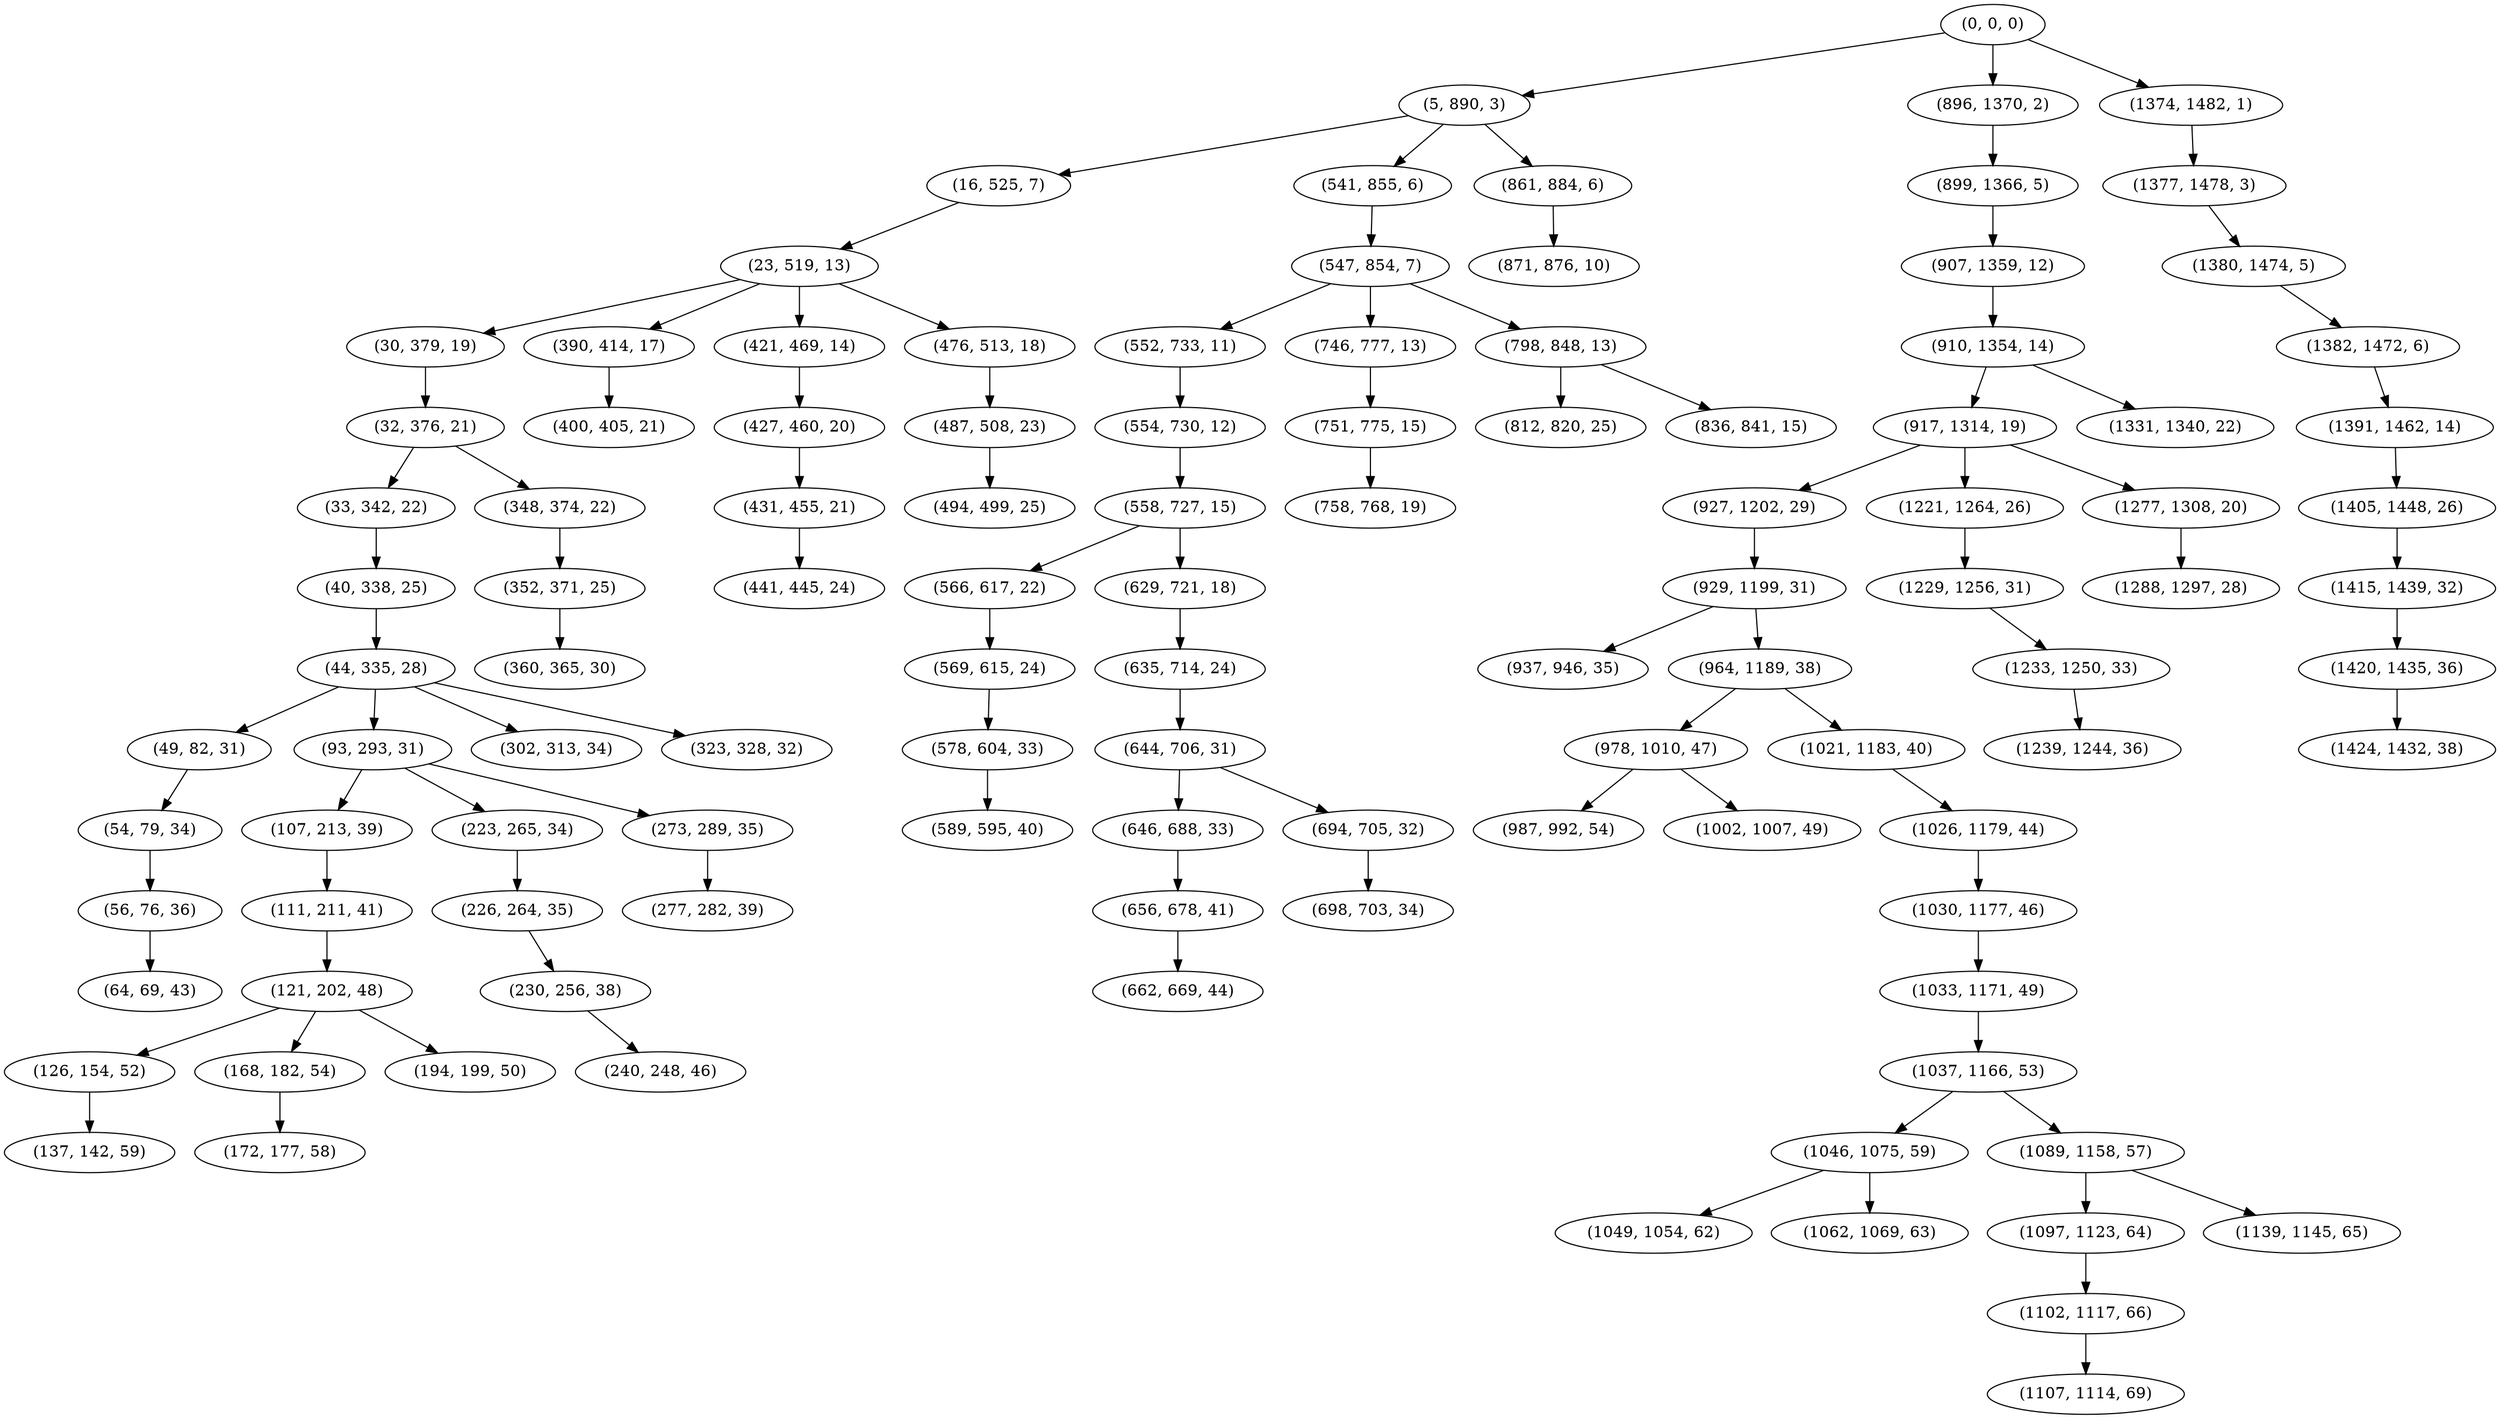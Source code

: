 digraph tree {
    "(0, 0, 0)";
    "(5, 890, 3)";
    "(16, 525, 7)";
    "(23, 519, 13)";
    "(30, 379, 19)";
    "(32, 376, 21)";
    "(33, 342, 22)";
    "(40, 338, 25)";
    "(44, 335, 28)";
    "(49, 82, 31)";
    "(54, 79, 34)";
    "(56, 76, 36)";
    "(64, 69, 43)";
    "(93, 293, 31)";
    "(107, 213, 39)";
    "(111, 211, 41)";
    "(121, 202, 48)";
    "(126, 154, 52)";
    "(137, 142, 59)";
    "(168, 182, 54)";
    "(172, 177, 58)";
    "(194, 199, 50)";
    "(223, 265, 34)";
    "(226, 264, 35)";
    "(230, 256, 38)";
    "(240, 248, 46)";
    "(273, 289, 35)";
    "(277, 282, 39)";
    "(302, 313, 34)";
    "(323, 328, 32)";
    "(348, 374, 22)";
    "(352, 371, 25)";
    "(360, 365, 30)";
    "(390, 414, 17)";
    "(400, 405, 21)";
    "(421, 469, 14)";
    "(427, 460, 20)";
    "(431, 455, 21)";
    "(441, 445, 24)";
    "(476, 513, 18)";
    "(487, 508, 23)";
    "(494, 499, 25)";
    "(541, 855, 6)";
    "(547, 854, 7)";
    "(552, 733, 11)";
    "(554, 730, 12)";
    "(558, 727, 15)";
    "(566, 617, 22)";
    "(569, 615, 24)";
    "(578, 604, 33)";
    "(589, 595, 40)";
    "(629, 721, 18)";
    "(635, 714, 24)";
    "(644, 706, 31)";
    "(646, 688, 33)";
    "(656, 678, 41)";
    "(662, 669, 44)";
    "(694, 705, 32)";
    "(698, 703, 34)";
    "(746, 777, 13)";
    "(751, 775, 15)";
    "(758, 768, 19)";
    "(798, 848, 13)";
    "(812, 820, 25)";
    "(836, 841, 15)";
    "(861, 884, 6)";
    "(871, 876, 10)";
    "(896, 1370, 2)";
    "(899, 1366, 5)";
    "(907, 1359, 12)";
    "(910, 1354, 14)";
    "(917, 1314, 19)";
    "(927, 1202, 29)";
    "(929, 1199, 31)";
    "(937, 946, 35)";
    "(964, 1189, 38)";
    "(978, 1010, 47)";
    "(987, 992, 54)";
    "(1002, 1007, 49)";
    "(1021, 1183, 40)";
    "(1026, 1179, 44)";
    "(1030, 1177, 46)";
    "(1033, 1171, 49)";
    "(1037, 1166, 53)";
    "(1046, 1075, 59)";
    "(1049, 1054, 62)";
    "(1062, 1069, 63)";
    "(1089, 1158, 57)";
    "(1097, 1123, 64)";
    "(1102, 1117, 66)";
    "(1107, 1114, 69)";
    "(1139, 1145, 65)";
    "(1221, 1264, 26)";
    "(1229, 1256, 31)";
    "(1233, 1250, 33)";
    "(1239, 1244, 36)";
    "(1277, 1308, 20)";
    "(1288, 1297, 28)";
    "(1331, 1340, 22)";
    "(1374, 1482, 1)";
    "(1377, 1478, 3)";
    "(1380, 1474, 5)";
    "(1382, 1472, 6)";
    "(1391, 1462, 14)";
    "(1405, 1448, 26)";
    "(1415, 1439, 32)";
    "(1420, 1435, 36)";
    "(1424, 1432, 38)";
    "(0, 0, 0)" -> "(5, 890, 3)";
    "(0, 0, 0)" -> "(896, 1370, 2)";
    "(0, 0, 0)" -> "(1374, 1482, 1)";
    "(5, 890, 3)" -> "(16, 525, 7)";
    "(5, 890, 3)" -> "(541, 855, 6)";
    "(5, 890, 3)" -> "(861, 884, 6)";
    "(16, 525, 7)" -> "(23, 519, 13)";
    "(23, 519, 13)" -> "(30, 379, 19)";
    "(23, 519, 13)" -> "(390, 414, 17)";
    "(23, 519, 13)" -> "(421, 469, 14)";
    "(23, 519, 13)" -> "(476, 513, 18)";
    "(30, 379, 19)" -> "(32, 376, 21)";
    "(32, 376, 21)" -> "(33, 342, 22)";
    "(32, 376, 21)" -> "(348, 374, 22)";
    "(33, 342, 22)" -> "(40, 338, 25)";
    "(40, 338, 25)" -> "(44, 335, 28)";
    "(44, 335, 28)" -> "(49, 82, 31)";
    "(44, 335, 28)" -> "(93, 293, 31)";
    "(44, 335, 28)" -> "(302, 313, 34)";
    "(44, 335, 28)" -> "(323, 328, 32)";
    "(49, 82, 31)" -> "(54, 79, 34)";
    "(54, 79, 34)" -> "(56, 76, 36)";
    "(56, 76, 36)" -> "(64, 69, 43)";
    "(93, 293, 31)" -> "(107, 213, 39)";
    "(93, 293, 31)" -> "(223, 265, 34)";
    "(93, 293, 31)" -> "(273, 289, 35)";
    "(107, 213, 39)" -> "(111, 211, 41)";
    "(111, 211, 41)" -> "(121, 202, 48)";
    "(121, 202, 48)" -> "(126, 154, 52)";
    "(121, 202, 48)" -> "(168, 182, 54)";
    "(121, 202, 48)" -> "(194, 199, 50)";
    "(126, 154, 52)" -> "(137, 142, 59)";
    "(168, 182, 54)" -> "(172, 177, 58)";
    "(223, 265, 34)" -> "(226, 264, 35)";
    "(226, 264, 35)" -> "(230, 256, 38)";
    "(230, 256, 38)" -> "(240, 248, 46)";
    "(273, 289, 35)" -> "(277, 282, 39)";
    "(348, 374, 22)" -> "(352, 371, 25)";
    "(352, 371, 25)" -> "(360, 365, 30)";
    "(390, 414, 17)" -> "(400, 405, 21)";
    "(421, 469, 14)" -> "(427, 460, 20)";
    "(427, 460, 20)" -> "(431, 455, 21)";
    "(431, 455, 21)" -> "(441, 445, 24)";
    "(476, 513, 18)" -> "(487, 508, 23)";
    "(487, 508, 23)" -> "(494, 499, 25)";
    "(541, 855, 6)" -> "(547, 854, 7)";
    "(547, 854, 7)" -> "(552, 733, 11)";
    "(547, 854, 7)" -> "(746, 777, 13)";
    "(547, 854, 7)" -> "(798, 848, 13)";
    "(552, 733, 11)" -> "(554, 730, 12)";
    "(554, 730, 12)" -> "(558, 727, 15)";
    "(558, 727, 15)" -> "(566, 617, 22)";
    "(558, 727, 15)" -> "(629, 721, 18)";
    "(566, 617, 22)" -> "(569, 615, 24)";
    "(569, 615, 24)" -> "(578, 604, 33)";
    "(578, 604, 33)" -> "(589, 595, 40)";
    "(629, 721, 18)" -> "(635, 714, 24)";
    "(635, 714, 24)" -> "(644, 706, 31)";
    "(644, 706, 31)" -> "(646, 688, 33)";
    "(644, 706, 31)" -> "(694, 705, 32)";
    "(646, 688, 33)" -> "(656, 678, 41)";
    "(656, 678, 41)" -> "(662, 669, 44)";
    "(694, 705, 32)" -> "(698, 703, 34)";
    "(746, 777, 13)" -> "(751, 775, 15)";
    "(751, 775, 15)" -> "(758, 768, 19)";
    "(798, 848, 13)" -> "(812, 820, 25)";
    "(798, 848, 13)" -> "(836, 841, 15)";
    "(861, 884, 6)" -> "(871, 876, 10)";
    "(896, 1370, 2)" -> "(899, 1366, 5)";
    "(899, 1366, 5)" -> "(907, 1359, 12)";
    "(907, 1359, 12)" -> "(910, 1354, 14)";
    "(910, 1354, 14)" -> "(917, 1314, 19)";
    "(910, 1354, 14)" -> "(1331, 1340, 22)";
    "(917, 1314, 19)" -> "(927, 1202, 29)";
    "(917, 1314, 19)" -> "(1221, 1264, 26)";
    "(917, 1314, 19)" -> "(1277, 1308, 20)";
    "(927, 1202, 29)" -> "(929, 1199, 31)";
    "(929, 1199, 31)" -> "(937, 946, 35)";
    "(929, 1199, 31)" -> "(964, 1189, 38)";
    "(964, 1189, 38)" -> "(978, 1010, 47)";
    "(964, 1189, 38)" -> "(1021, 1183, 40)";
    "(978, 1010, 47)" -> "(987, 992, 54)";
    "(978, 1010, 47)" -> "(1002, 1007, 49)";
    "(1021, 1183, 40)" -> "(1026, 1179, 44)";
    "(1026, 1179, 44)" -> "(1030, 1177, 46)";
    "(1030, 1177, 46)" -> "(1033, 1171, 49)";
    "(1033, 1171, 49)" -> "(1037, 1166, 53)";
    "(1037, 1166, 53)" -> "(1046, 1075, 59)";
    "(1037, 1166, 53)" -> "(1089, 1158, 57)";
    "(1046, 1075, 59)" -> "(1049, 1054, 62)";
    "(1046, 1075, 59)" -> "(1062, 1069, 63)";
    "(1089, 1158, 57)" -> "(1097, 1123, 64)";
    "(1089, 1158, 57)" -> "(1139, 1145, 65)";
    "(1097, 1123, 64)" -> "(1102, 1117, 66)";
    "(1102, 1117, 66)" -> "(1107, 1114, 69)";
    "(1221, 1264, 26)" -> "(1229, 1256, 31)";
    "(1229, 1256, 31)" -> "(1233, 1250, 33)";
    "(1233, 1250, 33)" -> "(1239, 1244, 36)";
    "(1277, 1308, 20)" -> "(1288, 1297, 28)";
    "(1374, 1482, 1)" -> "(1377, 1478, 3)";
    "(1377, 1478, 3)" -> "(1380, 1474, 5)";
    "(1380, 1474, 5)" -> "(1382, 1472, 6)";
    "(1382, 1472, 6)" -> "(1391, 1462, 14)";
    "(1391, 1462, 14)" -> "(1405, 1448, 26)";
    "(1405, 1448, 26)" -> "(1415, 1439, 32)";
    "(1415, 1439, 32)" -> "(1420, 1435, 36)";
    "(1420, 1435, 36)" -> "(1424, 1432, 38)";
}
